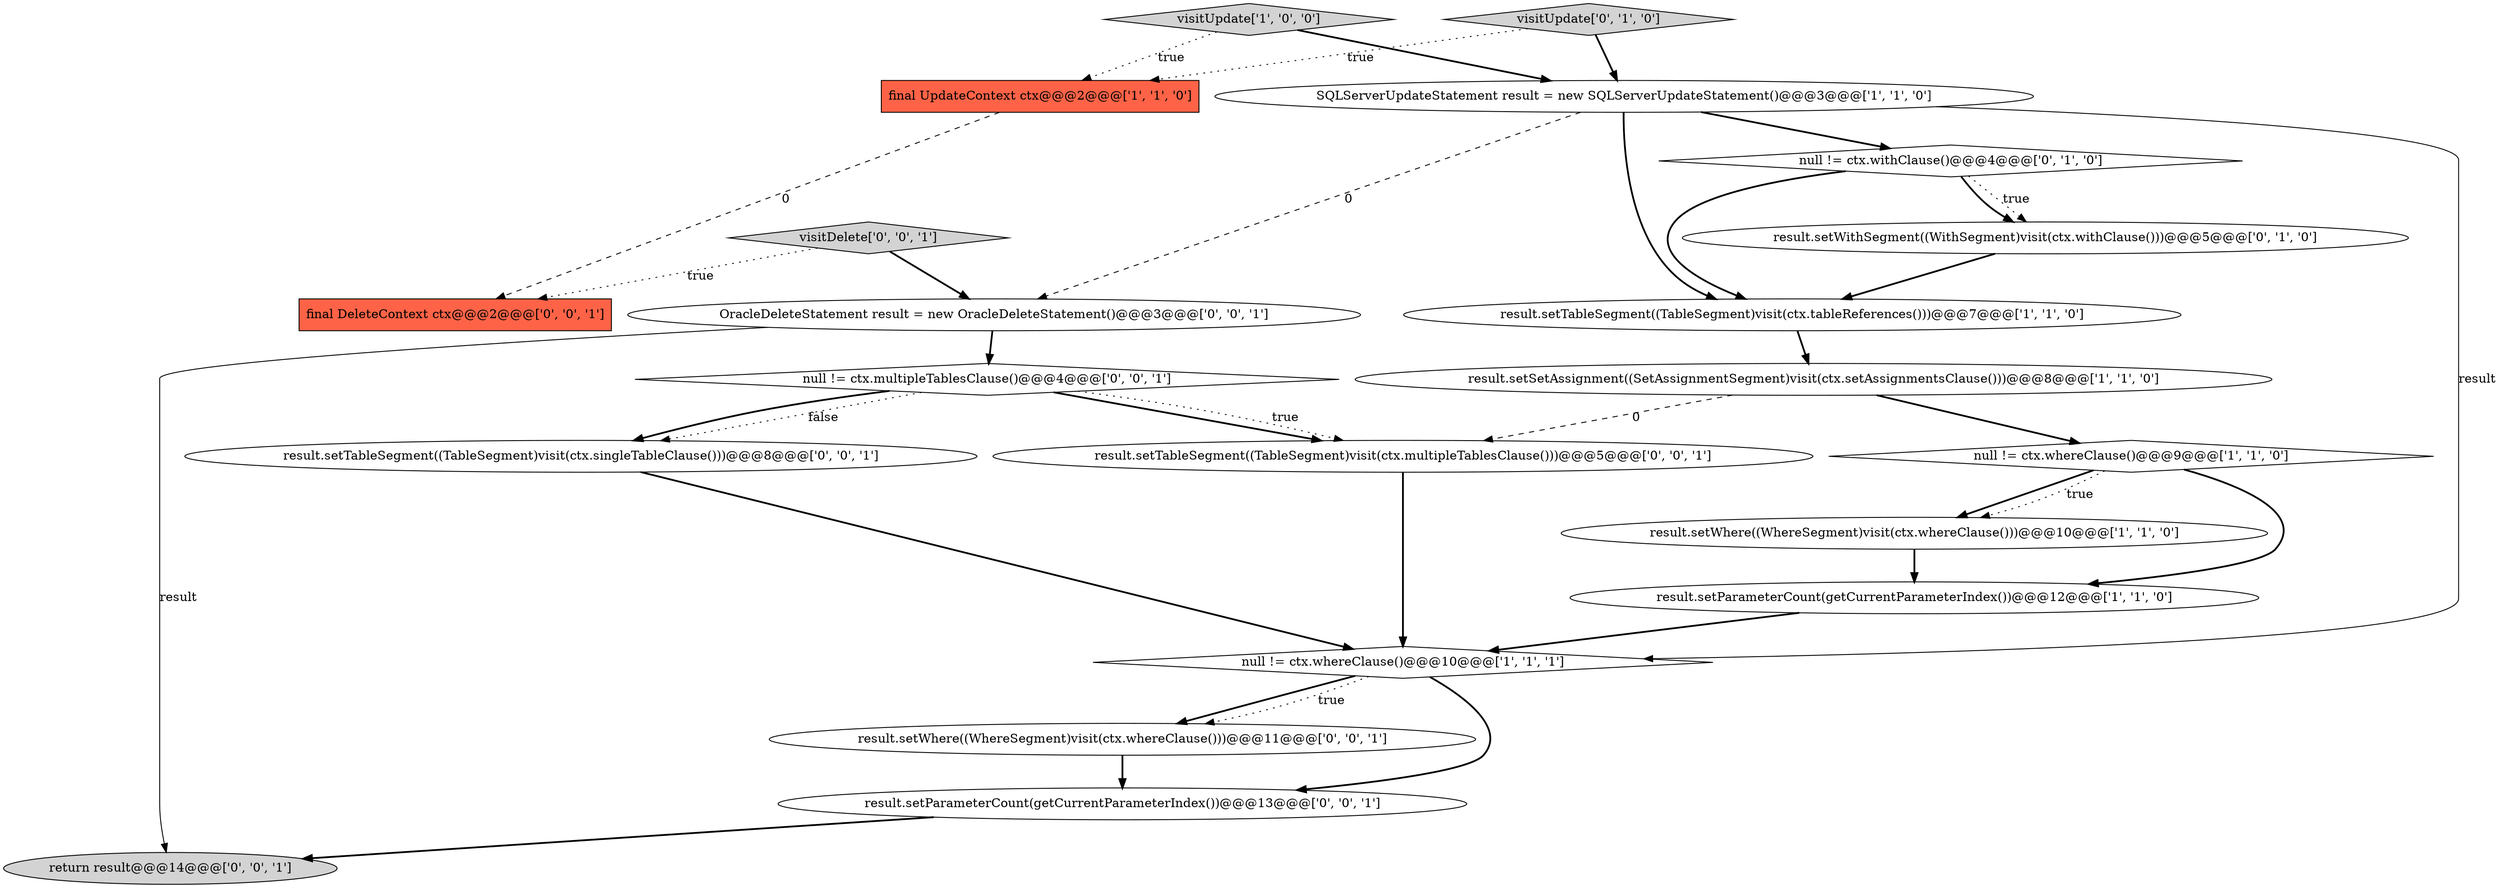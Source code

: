 digraph {
14 [style = filled, label = "result.setWhere((WhereSegment)visit(ctx.whereClause()))@@@11@@@['0', '0', '1']", fillcolor = white, shape = ellipse image = "AAA0AAABBB3BBB"];
11 [style = filled, label = "result.setWithSegment((WithSegment)visit(ctx.withClause()))@@@5@@@['0', '1', '0']", fillcolor = white, shape = ellipse image = "AAA1AAABBB2BBB"];
8 [style = filled, label = "result.setSetAssignment((SetAssignmentSegment)visit(ctx.setAssignmentsClause()))@@@8@@@['1', '1', '0']", fillcolor = white, shape = ellipse image = "AAA0AAABBB1BBB"];
10 [style = filled, label = "null != ctx.withClause()@@@4@@@['0', '1', '0']", fillcolor = white, shape = diamond image = "AAA1AAABBB2BBB"];
15 [style = filled, label = "visitDelete['0', '0', '1']", fillcolor = lightgray, shape = diamond image = "AAA0AAABBB3BBB"];
1 [style = filled, label = "null != ctx.whereClause()@@@10@@@['1', '1', '1']", fillcolor = white, shape = diamond image = "AAA0AAABBB1BBB"];
6 [style = filled, label = "null != ctx.whereClause()@@@9@@@['1', '1', '0']", fillcolor = white, shape = diamond image = "AAA0AAABBB1BBB"];
4 [style = filled, label = "result.setWhere((WhereSegment)visit(ctx.whereClause()))@@@10@@@['1', '1', '0']", fillcolor = white, shape = ellipse image = "AAA0AAABBB1BBB"];
19 [style = filled, label = "result.setTableSegment((TableSegment)visit(ctx.multipleTablesClause()))@@@5@@@['0', '0', '1']", fillcolor = white, shape = ellipse image = "AAA0AAABBB3BBB"];
2 [style = filled, label = "final UpdateContext ctx@@@2@@@['1', '1', '0']", fillcolor = tomato, shape = box image = "AAA0AAABBB1BBB"];
3 [style = filled, label = "result.setTableSegment((TableSegment)visit(ctx.tableReferences()))@@@7@@@['1', '1', '0']", fillcolor = white, shape = ellipse image = "AAA0AAABBB1BBB"];
0 [style = filled, label = "visitUpdate['1', '0', '0']", fillcolor = lightgray, shape = diamond image = "AAA0AAABBB1BBB"];
5 [style = filled, label = "result.setParameterCount(getCurrentParameterIndex())@@@12@@@['1', '1', '0']", fillcolor = white, shape = ellipse image = "AAA0AAABBB1BBB"];
16 [style = filled, label = "null != ctx.multipleTablesClause()@@@4@@@['0', '0', '1']", fillcolor = white, shape = diamond image = "AAA0AAABBB3BBB"];
17 [style = filled, label = "result.setParameterCount(getCurrentParameterIndex())@@@13@@@['0', '0', '1']", fillcolor = white, shape = ellipse image = "AAA0AAABBB3BBB"];
18 [style = filled, label = "return result@@@14@@@['0', '0', '1']", fillcolor = lightgray, shape = ellipse image = "AAA0AAABBB3BBB"];
20 [style = filled, label = "result.setTableSegment((TableSegment)visit(ctx.singleTableClause()))@@@8@@@['0', '0', '1']", fillcolor = white, shape = ellipse image = "AAA0AAABBB3BBB"];
13 [style = filled, label = "OracleDeleteStatement result = new OracleDeleteStatement()@@@3@@@['0', '0', '1']", fillcolor = white, shape = ellipse image = "AAA0AAABBB3BBB"];
12 [style = filled, label = "final DeleteContext ctx@@@2@@@['0', '0', '1']", fillcolor = tomato, shape = box image = "AAA0AAABBB3BBB"];
9 [style = filled, label = "visitUpdate['0', '1', '0']", fillcolor = lightgray, shape = diamond image = "AAA0AAABBB2BBB"];
7 [style = filled, label = "SQLServerUpdateStatement result = new SQLServerUpdateStatement()@@@3@@@['1', '1', '0']", fillcolor = white, shape = ellipse image = "AAA0AAABBB1BBB"];
0->2 [style = dotted, label="true"];
11->3 [style = bold, label=""];
14->17 [style = bold, label=""];
6->4 [style = bold, label=""];
19->1 [style = bold, label=""];
7->10 [style = bold, label=""];
0->7 [style = bold, label=""];
17->18 [style = bold, label=""];
5->1 [style = bold, label=""];
16->19 [style = bold, label=""];
4->5 [style = bold, label=""];
16->20 [style = dotted, label="false"];
10->11 [style = bold, label=""];
8->6 [style = bold, label=""];
1->14 [style = bold, label=""];
9->2 [style = dotted, label="true"];
7->13 [style = dashed, label="0"];
20->1 [style = bold, label=""];
10->3 [style = bold, label=""];
7->3 [style = bold, label=""];
6->4 [style = dotted, label="true"];
8->19 [style = dashed, label="0"];
13->16 [style = bold, label=""];
1->17 [style = bold, label=""];
3->8 [style = bold, label=""];
15->13 [style = bold, label=""];
6->5 [style = bold, label=""];
16->20 [style = bold, label=""];
1->14 [style = dotted, label="true"];
10->11 [style = dotted, label="true"];
7->1 [style = solid, label="result"];
2->12 [style = dashed, label="0"];
15->12 [style = dotted, label="true"];
13->18 [style = solid, label="result"];
16->19 [style = dotted, label="true"];
9->7 [style = bold, label=""];
}
